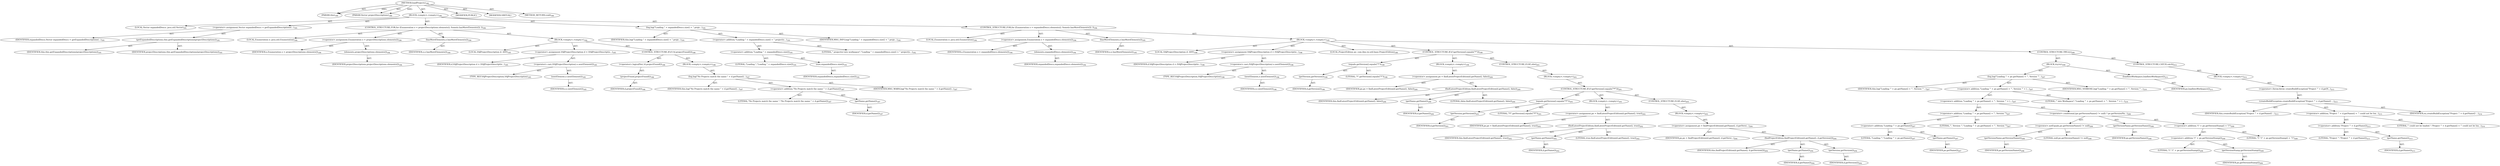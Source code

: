 digraph "loadProjects" {  
"111669149699" [label = <(METHOD,loadProjects)<SUB>180</SUB>> ]
"115964116993" [label = <(PARAM,this)<SUB>180</SUB>> ]
"115964117011" [label = <(PARAM,Vector projectDescriptions)<SUB>180</SUB>> ]
"25769803791" [label = <(BLOCK,&lt;empty&gt;,&lt;empty&gt;)<SUB>180</SUB>> ]
"94489280520" [label = <(LOCAL,Vector expandedDescs: java.util.Vector)<SUB>181</SUB>> ]
"30064771147" [label = <(&lt;operator&gt;.assignment,Vector expandedDescs = getExpandedDescriptions(...)<SUB>181</SUB>> ]
"68719476829" [label = <(IDENTIFIER,expandedDescs,Vector expandedDescs = getExpandedDescriptions(...)<SUB>181</SUB>> ]
"30064771148" [label = <(getExpandedDescriptions,this.getExpandedDescriptions(projectDescriptions))<SUB>181</SUB>> ]
"68719476740" [label = <(IDENTIFIER,this,this.getExpandedDescriptions(projectDescriptions))<SUB>181</SUB>> ]
"68719476830" [label = <(IDENTIFIER,projectDescriptions,this.getExpandedDescriptions(projectDescriptions))<SUB>181</SUB>> ]
"47244640266" [label = <(CONTROL_STRUCTURE,FOR,for (Enumeration e = projectDescriptions.elements(); Some(e.hasMoreElements()); ))<SUB>184</SUB>> ]
"94489280521" [label = <(LOCAL,Enumeration e: java.util.Enumeration)<SUB>184</SUB>> ]
"30064771149" [label = <(&lt;operator&gt;.assignment,Enumeration e = projectDescriptions.elements())<SUB>184</SUB>> ]
"68719476831" [label = <(IDENTIFIER,e,Enumeration e = projectDescriptions.elements())<SUB>184</SUB>> ]
"30064771150" [label = <(elements,projectDescriptions.elements())<SUB>184</SUB>> ]
"68719476832" [label = <(IDENTIFIER,projectDescriptions,projectDescriptions.elements())<SUB>184</SUB>> ]
"30064771151" [label = <(hasMoreElements,e.hasMoreElements())<SUB>184</SUB>> ]
"68719476833" [label = <(IDENTIFIER,e,e.hasMoreElements())<SUB>184</SUB>> ]
"25769803792" [label = <(BLOCK,&lt;empty&gt;,&lt;empty&gt;)<SUB>184</SUB>> ]
"94489280522" [label = <(LOCAL,VAJProjectDescription d: ANY)<SUB>185</SUB>> ]
"30064771152" [label = <(&lt;operator&gt;.assignment,VAJProjectDescription d = (VAJProjectDescriptio...)<SUB>185</SUB>> ]
"68719476834" [label = <(IDENTIFIER,d,VAJProjectDescription d = (VAJProjectDescriptio...)<SUB>185</SUB>> ]
"30064771153" [label = <(&lt;operator&gt;.cast,(VAJProjectDescription) e.nextElement())<SUB>185</SUB>> ]
"180388626436" [label = <(TYPE_REF,VAJProjectDescription,VAJProjectDescription)<SUB>185</SUB>> ]
"30064771154" [label = <(nextElement,e.nextElement())<SUB>185</SUB>> ]
"68719476835" [label = <(IDENTIFIER,e,e.nextElement())<SUB>185</SUB>> ]
"47244640267" [label = <(CONTROL_STRUCTURE,IF,if (!d.projectFound()))<SUB>186</SUB>> ]
"30064771155" [label = <(&lt;operator&gt;.logicalNot,!d.projectFound())<SUB>186</SUB>> ]
"30064771156" [label = <(projectFound,projectFound())<SUB>186</SUB>> ]
"68719476836" [label = <(IDENTIFIER,d,projectFound())<SUB>186</SUB>> ]
"25769803793" [label = <(BLOCK,&lt;empty&gt;,&lt;empty&gt;)<SUB>186</SUB>> ]
"30064771157" [label = <(log,log(&quot;No Projects match the name &quot; + d.getName()...)<SUB>187</SUB>> ]
"68719476741" [label = <(IDENTIFIER,this,log(&quot;No Projects match the name &quot; + d.getName()...)<SUB>187</SUB>> ]
"30064771158" [label = <(&lt;operator&gt;.addition,&quot;No Projects match the name &quot; + d.getName())<SUB>187</SUB>> ]
"90194313234" [label = <(LITERAL,&quot;No Projects match the name &quot;,&quot;No Projects match the name &quot; + d.getName())<SUB>187</SUB>> ]
"30064771159" [label = <(getName,getName())<SUB>187</SUB>> ]
"68719476837" [label = <(IDENTIFIER,d,getName())<SUB>187</SUB>> ]
"68719476838" [label = <(IDENTIFIER,MSG_WARN,log(&quot;No Projects match the name &quot; + d.getName()...)<SUB>187</SUB>> ]
"30064771160" [label = <(log,log(&quot;Loading &quot; + expandedDescs.size() + &quot; proje...)<SUB>191</SUB>> ]
"68719476742" [label = <(IDENTIFIER,this,log(&quot;Loading &quot; + expandedDescs.size() + &quot; proje...)<SUB>191</SUB>> ]
"30064771161" [label = <(&lt;operator&gt;.addition,&quot;Loading &quot; + expandedDescs.size() + &quot; project(s...)<SUB>191</SUB>> ]
"30064771162" [label = <(&lt;operator&gt;.addition,&quot;Loading &quot; + expandedDescs.size())<SUB>191</SUB>> ]
"90194313235" [label = <(LITERAL,&quot;Loading &quot;,&quot;Loading &quot; + expandedDescs.size())<SUB>191</SUB>> ]
"30064771163" [label = <(size,expandedDescs.size())<SUB>191</SUB>> ]
"68719476839" [label = <(IDENTIFIER,expandedDescs,expandedDescs.size())<SUB>191</SUB>> ]
"90194313236" [label = <(LITERAL,&quot; project(s) into workspace&quot;,&quot;Loading &quot; + expandedDescs.size() + &quot; project(s...)<SUB>192</SUB>> ]
"68719476840" [label = <(IDENTIFIER,MSG_INFO,log(&quot;Loading &quot; + expandedDescs.size() + &quot; proje...)<SUB>192</SUB>> ]
"47244640268" [label = <(CONTROL_STRUCTURE,FOR,for (Enumeration e = expandedDescs.elements(); Some(e.hasMoreElements()); ))<SUB>194</SUB>> ]
"94489280523" [label = <(LOCAL,Enumeration e: java.util.Enumeration)<SUB>194</SUB>> ]
"30064771164" [label = <(&lt;operator&gt;.assignment,Enumeration e = expandedDescs.elements())<SUB>194</SUB>> ]
"68719476841" [label = <(IDENTIFIER,e,Enumeration e = expandedDescs.elements())<SUB>194</SUB>> ]
"30064771165" [label = <(elements,expandedDescs.elements())<SUB>194</SUB>> ]
"68719476842" [label = <(IDENTIFIER,expandedDescs,expandedDescs.elements())<SUB>194</SUB>> ]
"30064771166" [label = <(hasMoreElements,e.hasMoreElements())<SUB>195</SUB>> ]
"68719476843" [label = <(IDENTIFIER,e,e.hasMoreElements())<SUB>195</SUB>> ]
"25769803794" [label = <(BLOCK,&lt;empty&gt;,&lt;empty&gt;)<SUB>195</SUB>> ]
"94489280524" [label = <(LOCAL,VAJProjectDescription d: ANY)<SUB>196</SUB>> ]
"30064771167" [label = <(&lt;operator&gt;.assignment,VAJProjectDescription d = (VAJProjectDescriptio...)<SUB>196</SUB>> ]
"68719476844" [label = <(IDENTIFIER,d,VAJProjectDescription d = (VAJProjectDescriptio...)<SUB>196</SUB>> ]
"30064771168" [label = <(&lt;operator&gt;.cast,(VAJProjectDescription) e.nextElement())<SUB>196</SUB>> ]
"180388626437" [label = <(TYPE_REF,VAJProjectDescription,VAJProjectDescription)<SUB>196</SUB>> ]
"30064771169" [label = <(nextElement,e.nextElement())<SUB>196</SUB>> ]
"68719476845" [label = <(IDENTIFIER,e,e.nextElement())<SUB>196</SUB>> ]
"94489280525" [label = <(LOCAL,ProjectEdition pe: com.ibm.ivj.util.base.ProjectEdition)<SUB>198</SUB>> ]
"47244640269" [label = <(CONTROL_STRUCTURE,IF,if (getVersion().equals(&quot;*&quot;)))<SUB>199</SUB>> ]
"30064771170" [label = <(equals,getVersion().equals(&quot;*&quot;))<SUB>199</SUB>> ]
"30064771171" [label = <(getVersion,getVersion())<SUB>199</SUB>> ]
"68719476846" [label = <(IDENTIFIER,d,getVersion())<SUB>199</SUB>> ]
"90194313237" [label = <(LITERAL,&quot;*&quot;,getVersion().equals(&quot;*&quot;))<SUB>199</SUB>> ]
"25769803795" [label = <(BLOCK,&lt;empty&gt;,&lt;empty&gt;)<SUB>199</SUB>> ]
"30064771172" [label = <(&lt;operator&gt;.assignment,pe = findLatestProjectEdition(d.getName(), false))<SUB>200</SUB>> ]
"68719476847" [label = <(IDENTIFIER,pe,pe = findLatestProjectEdition(d.getName(), false))<SUB>200</SUB>> ]
"30064771173" [label = <(findLatestProjectEdition,findLatestProjectEdition(d.getName(), false))<SUB>200</SUB>> ]
"68719476743" [label = <(IDENTIFIER,this,findLatestProjectEdition(d.getName(), false))<SUB>200</SUB>> ]
"30064771174" [label = <(getName,getName())<SUB>200</SUB>> ]
"68719476848" [label = <(IDENTIFIER,d,getName())<SUB>200</SUB>> ]
"90194313238" [label = <(LITERAL,false,findLatestProjectEdition(d.getName(), false))<SUB>200</SUB>> ]
"47244640270" [label = <(CONTROL_STRUCTURE,ELSE,else)<SUB>201</SUB>> ]
"25769803796" [label = <(BLOCK,&lt;empty&gt;,&lt;empty&gt;)<SUB>201</SUB>> ]
"47244640271" [label = <(CONTROL_STRUCTURE,IF,if (getVersion().equals(&quot;**&quot;)))<SUB>201</SUB>> ]
"30064771175" [label = <(equals,getVersion().equals(&quot;**&quot;))<SUB>201</SUB>> ]
"30064771176" [label = <(getVersion,getVersion())<SUB>201</SUB>> ]
"68719476849" [label = <(IDENTIFIER,d,getVersion())<SUB>201</SUB>> ]
"90194313239" [label = <(LITERAL,&quot;**&quot;,getVersion().equals(&quot;**&quot;))<SUB>201</SUB>> ]
"25769803797" [label = <(BLOCK,&lt;empty&gt;,&lt;empty&gt;)<SUB>201</SUB>> ]
"30064771177" [label = <(&lt;operator&gt;.assignment,pe = findLatestProjectEdition(d.getName(), true))<SUB>202</SUB>> ]
"68719476850" [label = <(IDENTIFIER,pe,pe = findLatestProjectEdition(d.getName(), true))<SUB>202</SUB>> ]
"30064771178" [label = <(findLatestProjectEdition,findLatestProjectEdition(d.getName(), true))<SUB>202</SUB>> ]
"68719476744" [label = <(IDENTIFIER,this,findLatestProjectEdition(d.getName(), true))<SUB>202</SUB>> ]
"30064771179" [label = <(getName,getName())<SUB>202</SUB>> ]
"68719476851" [label = <(IDENTIFIER,d,getName())<SUB>202</SUB>> ]
"90194313240" [label = <(LITERAL,true,findLatestProjectEdition(d.getName(), true))<SUB>202</SUB>> ]
"47244640272" [label = <(CONTROL_STRUCTURE,ELSE,else)<SUB>203</SUB>> ]
"25769803798" [label = <(BLOCK,&lt;empty&gt;,&lt;empty&gt;)<SUB>203</SUB>> ]
"30064771180" [label = <(&lt;operator&gt;.assignment,pe = findProjectEdition(d.getName(), d.getVersi...)<SUB>204</SUB>> ]
"68719476852" [label = <(IDENTIFIER,pe,pe = findProjectEdition(d.getName(), d.getVersi...)<SUB>204</SUB>> ]
"30064771181" [label = <(findProjectEdition,findProjectEdition(d.getName(), d.getVersion()))<SUB>204</SUB>> ]
"68719476745" [label = <(IDENTIFIER,this,findProjectEdition(d.getName(), d.getVersion()))<SUB>204</SUB>> ]
"30064771182" [label = <(getName,getName())<SUB>204</SUB>> ]
"68719476853" [label = <(IDENTIFIER,d,getName())<SUB>204</SUB>> ]
"30064771183" [label = <(getVersion,getVersion())<SUB>204</SUB>> ]
"68719476854" [label = <(IDENTIFIER,d,getVersion())<SUB>204</SUB>> ]
"47244640273" [label = <(CONTROL_STRUCTURE,TRY,try)<SUB>206</SUB>> ]
"25769803799" [label = <(BLOCK,try,try)<SUB>206</SUB>> ]
"30064771184" [label = <(log,log(&quot;Loading '&quot; + pe.getName() + &quot;', Version '&quot;...)<SUB>207</SUB>> ]
"68719476746" [label = <(IDENTIFIER,this,log(&quot;Loading '&quot; + pe.getName() + &quot;', Version '&quot;...)<SUB>207</SUB>> ]
"30064771185" [label = <(&lt;operator&gt;.addition,&quot;Loading '&quot; + pe.getName() + &quot;', Version '&quot; + (...)<SUB>207</SUB>> ]
"30064771186" [label = <(&lt;operator&gt;.addition,&quot;Loading '&quot; + pe.getName() + &quot;', Version '&quot; + (...)<SUB>207</SUB>> ]
"30064771187" [label = <(&lt;operator&gt;.addition,&quot;Loading '&quot; + pe.getName() + &quot;', Version '&quot;)<SUB>207</SUB>> ]
"30064771188" [label = <(&lt;operator&gt;.addition,&quot;Loading '&quot; + pe.getName())<SUB>207</SUB>> ]
"90194313241" [label = <(LITERAL,&quot;Loading '&quot;,&quot;Loading '&quot; + pe.getName())<SUB>207</SUB>> ]
"30064771189" [label = <(getName,getName())<SUB>207</SUB>> ]
"68719476855" [label = <(IDENTIFIER,pe,getName())<SUB>207</SUB>> ]
"90194313242" [label = <(LITERAL,&quot;', Version '&quot;,&quot;Loading '&quot; + pe.getName() + &quot;', Version '&quot;)<SUB>207</SUB>> ]
"30064771190" [label = <(&lt;operator&gt;.conditional,(pe.getVersionName() != null) ? pe.getVersionNa...)<SUB>208</SUB>> ]
"30064771191" [label = <(&lt;operator&gt;.notEquals,pe.getVersionName() != null)<SUB>208</SUB>> ]
"30064771192" [label = <(getVersionName,getVersionName())<SUB>208</SUB>> ]
"68719476856" [label = <(IDENTIFIER,pe,getVersionName())<SUB>208</SUB>> ]
"90194313243" [label = <(LITERAL,null,pe.getVersionName() != null)<SUB>208</SUB>> ]
"30064771193" [label = <(getVersionName,getVersionName())<SUB>208</SUB>> ]
"68719476857" [label = <(IDENTIFIER,pe,getVersionName())<SUB>208</SUB>> ]
"30064771194" [label = <(&lt;operator&gt;.addition,&quot;(&quot; + pe.getVersionStamp() + &quot;)&quot;)<SUB>209</SUB>> ]
"30064771195" [label = <(&lt;operator&gt;.addition,&quot;(&quot; + pe.getVersionStamp())<SUB>209</SUB>> ]
"90194313244" [label = <(LITERAL,&quot;(&quot;,&quot;(&quot; + pe.getVersionStamp())<SUB>209</SUB>> ]
"30064771196" [label = <(getVersionStamp,getVersionStamp())<SUB>209</SUB>> ]
"68719476858" [label = <(IDENTIFIER,pe,getVersionStamp())<SUB>209</SUB>> ]
"90194313245" [label = <(LITERAL,&quot;)&quot;,&quot;(&quot; + pe.getVersionStamp() + &quot;)&quot;)<SUB>209</SUB>> ]
"90194313246" [label = <(LITERAL,&quot;' into Workspace&quot;,&quot;Loading '&quot; + pe.getName() + &quot;', Version '&quot; + (...)<SUB>210</SUB>> ]
"68719476859" [label = <(IDENTIFIER,MSG_VERBOSE,log(&quot;Loading '&quot; + pe.getName() + &quot;', Version '&quot;...)<SUB>210</SUB>> ]
"30064771197" [label = <(loadIntoWorkspace,loadIntoWorkspace())<SUB>211</SUB>> ]
"68719476860" [label = <(IDENTIFIER,pe,loadIntoWorkspace())<SUB>211</SUB>> ]
"47244640274" [label = <(CONTROL_STRUCTURE,CATCH,catch)<SUB>212</SUB>> ]
"25769803800" [label = <(BLOCK,&lt;empty&gt;,&lt;empty&gt;)<SUB>212</SUB>> ]
"30064771198" [label = <(&lt;operator&gt;.throw,throw createBuildException(&quot;Project '&quot; + d.getN...)<SUB>213</SUB>> ]
"30064771199" [label = <(createBuildException,createBuildException(&quot;Project '&quot; + d.getName() ...)<SUB>213</SUB>> ]
"68719476747" [label = <(IDENTIFIER,this,createBuildException(&quot;Project '&quot; + d.getName() ...)<SUB>213</SUB>> ]
"30064771200" [label = <(&lt;operator&gt;.addition,&quot;Project '&quot; + d.getName() + &quot;' could not be loa...)<SUB>213</SUB>> ]
"30064771201" [label = <(&lt;operator&gt;.addition,&quot;Project '&quot; + d.getName())<SUB>213</SUB>> ]
"90194313247" [label = <(LITERAL,&quot;Project '&quot;,&quot;Project '&quot; + d.getName())<SUB>213</SUB>> ]
"30064771202" [label = <(getName,getName())<SUB>213</SUB>> ]
"68719476861" [label = <(IDENTIFIER,d,getName())<SUB>213</SUB>> ]
"90194313248" [label = <(LITERAL,&quot;' could not be loaded.&quot;,&quot;Project '&quot; + d.getName() + &quot;' could not be loa...)<SUB>214</SUB>> ]
"68719476862" [label = <(IDENTIFIER,ex,createBuildException(&quot;Project '&quot; + d.getName() ...)<SUB>214</SUB>> ]
"133143986182" [label = <(MODIFIER,PUBLIC)> ]
"133143986183" [label = <(MODIFIER,VIRTUAL)> ]
"128849018883" [label = <(METHOD_RETURN,void)<SUB>180</SUB>> ]
  "111669149699" -> "115964116993"  [ label = "AST: "] 
  "111669149699" -> "115964117011"  [ label = "AST: "] 
  "111669149699" -> "25769803791"  [ label = "AST: "] 
  "111669149699" -> "133143986182"  [ label = "AST: "] 
  "111669149699" -> "133143986183"  [ label = "AST: "] 
  "111669149699" -> "128849018883"  [ label = "AST: "] 
  "25769803791" -> "94489280520"  [ label = "AST: "] 
  "25769803791" -> "30064771147"  [ label = "AST: "] 
  "25769803791" -> "47244640266"  [ label = "AST: "] 
  "25769803791" -> "30064771160"  [ label = "AST: "] 
  "25769803791" -> "47244640268"  [ label = "AST: "] 
  "30064771147" -> "68719476829"  [ label = "AST: "] 
  "30064771147" -> "30064771148"  [ label = "AST: "] 
  "30064771148" -> "68719476740"  [ label = "AST: "] 
  "30064771148" -> "68719476830"  [ label = "AST: "] 
  "47244640266" -> "94489280521"  [ label = "AST: "] 
  "47244640266" -> "30064771149"  [ label = "AST: "] 
  "47244640266" -> "30064771151"  [ label = "AST: "] 
  "47244640266" -> "25769803792"  [ label = "AST: "] 
  "30064771149" -> "68719476831"  [ label = "AST: "] 
  "30064771149" -> "30064771150"  [ label = "AST: "] 
  "30064771150" -> "68719476832"  [ label = "AST: "] 
  "30064771151" -> "68719476833"  [ label = "AST: "] 
  "25769803792" -> "94489280522"  [ label = "AST: "] 
  "25769803792" -> "30064771152"  [ label = "AST: "] 
  "25769803792" -> "47244640267"  [ label = "AST: "] 
  "30064771152" -> "68719476834"  [ label = "AST: "] 
  "30064771152" -> "30064771153"  [ label = "AST: "] 
  "30064771153" -> "180388626436"  [ label = "AST: "] 
  "30064771153" -> "30064771154"  [ label = "AST: "] 
  "30064771154" -> "68719476835"  [ label = "AST: "] 
  "47244640267" -> "30064771155"  [ label = "AST: "] 
  "47244640267" -> "25769803793"  [ label = "AST: "] 
  "30064771155" -> "30064771156"  [ label = "AST: "] 
  "30064771156" -> "68719476836"  [ label = "AST: "] 
  "25769803793" -> "30064771157"  [ label = "AST: "] 
  "30064771157" -> "68719476741"  [ label = "AST: "] 
  "30064771157" -> "30064771158"  [ label = "AST: "] 
  "30064771157" -> "68719476838"  [ label = "AST: "] 
  "30064771158" -> "90194313234"  [ label = "AST: "] 
  "30064771158" -> "30064771159"  [ label = "AST: "] 
  "30064771159" -> "68719476837"  [ label = "AST: "] 
  "30064771160" -> "68719476742"  [ label = "AST: "] 
  "30064771160" -> "30064771161"  [ label = "AST: "] 
  "30064771160" -> "68719476840"  [ label = "AST: "] 
  "30064771161" -> "30064771162"  [ label = "AST: "] 
  "30064771161" -> "90194313236"  [ label = "AST: "] 
  "30064771162" -> "90194313235"  [ label = "AST: "] 
  "30064771162" -> "30064771163"  [ label = "AST: "] 
  "30064771163" -> "68719476839"  [ label = "AST: "] 
  "47244640268" -> "94489280523"  [ label = "AST: "] 
  "47244640268" -> "30064771164"  [ label = "AST: "] 
  "47244640268" -> "30064771166"  [ label = "AST: "] 
  "47244640268" -> "25769803794"  [ label = "AST: "] 
  "30064771164" -> "68719476841"  [ label = "AST: "] 
  "30064771164" -> "30064771165"  [ label = "AST: "] 
  "30064771165" -> "68719476842"  [ label = "AST: "] 
  "30064771166" -> "68719476843"  [ label = "AST: "] 
  "25769803794" -> "94489280524"  [ label = "AST: "] 
  "25769803794" -> "30064771167"  [ label = "AST: "] 
  "25769803794" -> "94489280525"  [ label = "AST: "] 
  "25769803794" -> "47244640269"  [ label = "AST: "] 
  "25769803794" -> "47244640273"  [ label = "AST: "] 
  "30064771167" -> "68719476844"  [ label = "AST: "] 
  "30064771167" -> "30064771168"  [ label = "AST: "] 
  "30064771168" -> "180388626437"  [ label = "AST: "] 
  "30064771168" -> "30064771169"  [ label = "AST: "] 
  "30064771169" -> "68719476845"  [ label = "AST: "] 
  "47244640269" -> "30064771170"  [ label = "AST: "] 
  "47244640269" -> "25769803795"  [ label = "AST: "] 
  "47244640269" -> "47244640270"  [ label = "AST: "] 
  "30064771170" -> "30064771171"  [ label = "AST: "] 
  "30064771170" -> "90194313237"  [ label = "AST: "] 
  "30064771171" -> "68719476846"  [ label = "AST: "] 
  "25769803795" -> "30064771172"  [ label = "AST: "] 
  "30064771172" -> "68719476847"  [ label = "AST: "] 
  "30064771172" -> "30064771173"  [ label = "AST: "] 
  "30064771173" -> "68719476743"  [ label = "AST: "] 
  "30064771173" -> "30064771174"  [ label = "AST: "] 
  "30064771173" -> "90194313238"  [ label = "AST: "] 
  "30064771174" -> "68719476848"  [ label = "AST: "] 
  "47244640270" -> "25769803796"  [ label = "AST: "] 
  "25769803796" -> "47244640271"  [ label = "AST: "] 
  "47244640271" -> "30064771175"  [ label = "AST: "] 
  "47244640271" -> "25769803797"  [ label = "AST: "] 
  "47244640271" -> "47244640272"  [ label = "AST: "] 
  "30064771175" -> "30064771176"  [ label = "AST: "] 
  "30064771175" -> "90194313239"  [ label = "AST: "] 
  "30064771176" -> "68719476849"  [ label = "AST: "] 
  "25769803797" -> "30064771177"  [ label = "AST: "] 
  "30064771177" -> "68719476850"  [ label = "AST: "] 
  "30064771177" -> "30064771178"  [ label = "AST: "] 
  "30064771178" -> "68719476744"  [ label = "AST: "] 
  "30064771178" -> "30064771179"  [ label = "AST: "] 
  "30064771178" -> "90194313240"  [ label = "AST: "] 
  "30064771179" -> "68719476851"  [ label = "AST: "] 
  "47244640272" -> "25769803798"  [ label = "AST: "] 
  "25769803798" -> "30064771180"  [ label = "AST: "] 
  "30064771180" -> "68719476852"  [ label = "AST: "] 
  "30064771180" -> "30064771181"  [ label = "AST: "] 
  "30064771181" -> "68719476745"  [ label = "AST: "] 
  "30064771181" -> "30064771182"  [ label = "AST: "] 
  "30064771181" -> "30064771183"  [ label = "AST: "] 
  "30064771182" -> "68719476853"  [ label = "AST: "] 
  "30064771183" -> "68719476854"  [ label = "AST: "] 
  "47244640273" -> "25769803799"  [ label = "AST: "] 
  "47244640273" -> "47244640274"  [ label = "AST: "] 
  "25769803799" -> "30064771184"  [ label = "AST: "] 
  "25769803799" -> "30064771197"  [ label = "AST: "] 
  "30064771184" -> "68719476746"  [ label = "AST: "] 
  "30064771184" -> "30064771185"  [ label = "AST: "] 
  "30064771184" -> "68719476859"  [ label = "AST: "] 
  "30064771185" -> "30064771186"  [ label = "AST: "] 
  "30064771185" -> "90194313246"  [ label = "AST: "] 
  "30064771186" -> "30064771187"  [ label = "AST: "] 
  "30064771186" -> "30064771190"  [ label = "AST: "] 
  "30064771187" -> "30064771188"  [ label = "AST: "] 
  "30064771187" -> "90194313242"  [ label = "AST: "] 
  "30064771188" -> "90194313241"  [ label = "AST: "] 
  "30064771188" -> "30064771189"  [ label = "AST: "] 
  "30064771189" -> "68719476855"  [ label = "AST: "] 
  "30064771190" -> "30064771191"  [ label = "AST: "] 
  "30064771190" -> "30064771193"  [ label = "AST: "] 
  "30064771190" -> "30064771194"  [ label = "AST: "] 
  "30064771191" -> "30064771192"  [ label = "AST: "] 
  "30064771191" -> "90194313243"  [ label = "AST: "] 
  "30064771192" -> "68719476856"  [ label = "AST: "] 
  "30064771193" -> "68719476857"  [ label = "AST: "] 
  "30064771194" -> "30064771195"  [ label = "AST: "] 
  "30064771194" -> "90194313245"  [ label = "AST: "] 
  "30064771195" -> "90194313244"  [ label = "AST: "] 
  "30064771195" -> "30064771196"  [ label = "AST: "] 
  "30064771196" -> "68719476858"  [ label = "AST: "] 
  "30064771197" -> "68719476860"  [ label = "AST: "] 
  "47244640274" -> "25769803800"  [ label = "AST: "] 
  "25769803800" -> "30064771198"  [ label = "AST: "] 
  "30064771198" -> "30064771199"  [ label = "AST: "] 
  "30064771199" -> "68719476747"  [ label = "AST: "] 
  "30064771199" -> "30064771200"  [ label = "AST: "] 
  "30064771199" -> "68719476862"  [ label = "AST: "] 
  "30064771200" -> "30064771201"  [ label = "AST: "] 
  "30064771200" -> "90194313248"  [ label = "AST: "] 
  "30064771201" -> "90194313247"  [ label = "AST: "] 
  "30064771201" -> "30064771202"  [ label = "AST: "] 
  "30064771202" -> "68719476861"  [ label = "AST: "] 
  "111669149699" -> "115964116993"  [ label = "DDG: "] 
  "111669149699" -> "115964117011"  [ label = "DDG: "] 
}
